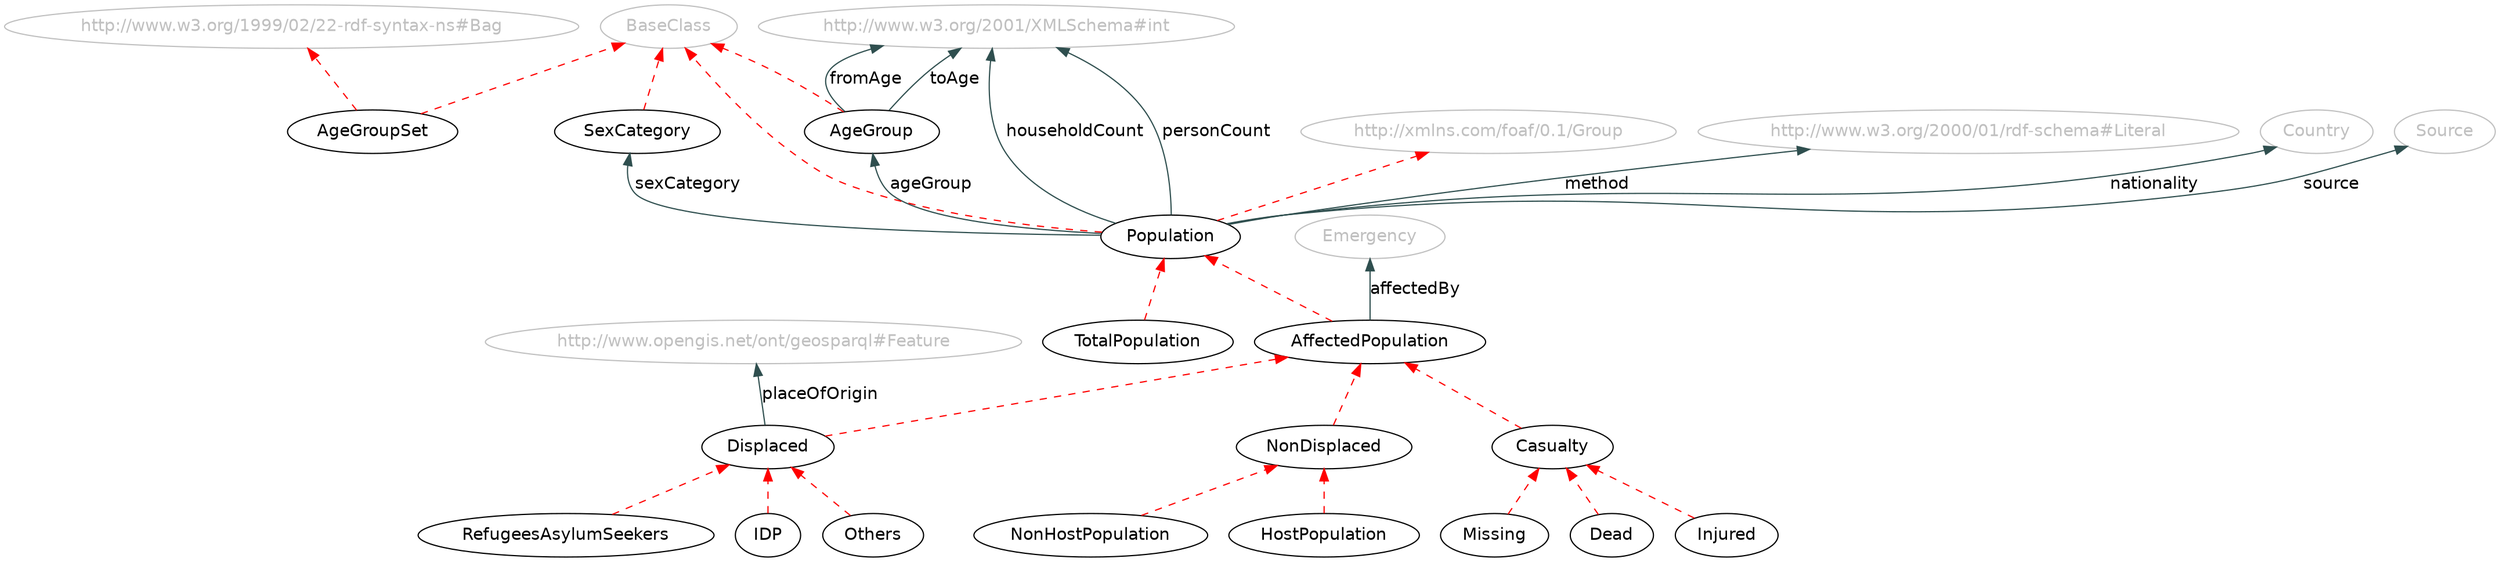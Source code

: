 digraph { 
 rankdir="BT";	
 charset="utf-8";
 overlap=false;
 edge [color=darkslategray];
 edge [fontname=Helvetica];
 node [fontname=Helvetica];

"AffectedPopulation" [ URL = "./#AffectedPopulation"] ;
		"AffectedPopulation" -> "Population" [ color=red style="dashed" ]; 
			"AgeGroup" [ URL = "./#AgeGroup"] ;
		"BaseClass" [ URL = "./#AgeGroup" color="gray" fontcolor="gray"] ;
				"AgeGroup" -> "BaseClass" [ color=red style="dashed" ]; 
			"AgeGroupSet" [ URL = "./#AgeGroupSet"] ;
		"BaseClass" [ URL = "./#AgeGroupSet" color="gray" fontcolor="gray"] ;
				"AgeGroupSet" -> "BaseClass" [ color=red style="dashed" ]; 
			"http://www.w3.org/1999/02/22-rdf-syntax-ns#Bag" [ URL = "./#AgeGroupSet" color="gray" fontcolor="gray"] ;
				"AgeGroupSet" -> "http://www.w3.org/1999/02/22-rdf-syntax-ns#Bag" [ color=red style="dashed" ]; 
			"Casualty" [ URL = "./#Casualty"] ;
		"Casualty" -> "AffectedPopulation" [ color=red style="dashed" ]; 
			"Dead" [ URL = "./#Dead"] ;
		"Dead" -> "Casualty" [ color=red style="dashed" ]; 
			"Displaced" [ URL = "./#Displaced"] ;
		"Displaced" -> "AffectedPopulation" [ color=red style="dashed" ]; 
			"HostPopulation" [ URL = "./#HostPopulation"] ;
		"HostPopulation" -> "NonDisplaced" [ color=red style="dashed" ]; 
			"IDP" [ URL = "./#IDP"] ;
		"IDP" -> "Displaced" [ color=red style="dashed" ]; 
			"Injured" [ URL = "./#Injured"] ;
		"Injured" -> "Casualty" [ color=red style="dashed" ]; 
			"Missing" [ URL = "./#Missing"] ;
		"Missing" -> "Casualty" [ color=red style="dashed" ]; 
			"NonDisplaced" [ URL = "./#NonDisplaced"] ;
		"NonDisplaced" -> "AffectedPopulation" [ color=red style="dashed" ]; 
			"NonHostPopulation" [ URL = "./#NonHostPopulation"] ;
		"NonHostPopulation" -> "NonDisplaced" [ color=red style="dashed" ]; 
			"Others" [ URL = "./#Others"] ;
		"Others" -> "Displaced" [ color=red style="dashed" ]; 
			"Population" [ URL = "./#Population"] ;
		"BaseClass" [ URL = "./#Population" color="gray" fontcolor="gray"] ;
				"Population" -> "BaseClass" [ color=red style="dashed" ]; 
			"http://xmlns.com/foaf/0.1/Group" [ URL = "./#Population" color="gray" fontcolor="gray"] ;
				"Population" -> "http://xmlns.com/foaf/0.1/Group" [ color=red style="dashed" ]; 
			"RefugeesAsylumSeekers" [ URL = "./#RefugeesAsylumSeekers"] ;
		"RefugeesAsylumSeekers" -> "Displaced" [ color=red style="dashed" ]; 
			"SexCategory" [ URL = "./#SexCategory"] ;
		"BaseClass" [ URL = "./#SexCategory" color="gray" fontcolor="gray"] ;
				"SexCategory" -> "BaseClass" [ color=red style="dashed" ]; 
			"TotalPopulation" [ URL = "./#TotalPopulation"] ;
		"TotalPopulation" -> "Population" [ color=red style="dashed" ]; 
			"Emergency" [ URL = "./#Emergency" color="gray" fontcolor="gray"] ;
					"AffectedPopulation" -> "Emergency" [ label="affectedBy" URL = "./#affectedBy"]; 
				"Population" -> "AgeGroup" [ label="ageGroup" URL = "./#ageGroup"]; 
				"http://www.w3.org/2001/XMLSchema#int" [ URL = "./#http://www.w3.org/2001/XMLSchema#int" color="gray" fontcolor="gray"] ;
					"AgeGroup" -> "http://www.w3.org/2001/XMLSchema#int" [ label="fromAge" URL = "./#fromAge"]; 
				"http://www.w3.org/2001/XMLSchema#int" [ URL = "./#http://www.w3.org/2001/XMLSchema#int" color="gray" fontcolor="gray"] ;
					"Population" -> "http://www.w3.org/2001/XMLSchema#int" [ label="householdCount" URL = "./#householdCount"]; 
				"http://www.w3.org/2000/01/rdf-schema#Literal" [ URL = "./#http://www.w3.org/2000/01/rdf-schema#Literal" color="gray" fontcolor="gray"] ;
					"Population" -> "http://www.w3.org/2000/01/rdf-schema#Literal" [ label="method" URL = "./#method"]; 
				"Country" [ URL = "./#Country" color="gray" fontcolor="gray"] ;
					"Population" -> "Country" [ label="nationality" URL = "./#nationality"]; 
				"http://www.w3.org/2001/XMLSchema#int" [ URL = "./#http://www.w3.org/2001/XMLSchema#int" color="gray" fontcolor="gray"] ;
					"Population" -> "http://www.w3.org/2001/XMLSchema#int" [ label="personCount" URL = "./#personCount"]; 
				"http://www.opengis.net/ont/geosparql#Feature" [ URL = "./#http://www.opengis.net/ont/geosparql#Feature" color="gray" fontcolor="gray"] ;
					"Displaced" -> "http://www.opengis.net/ont/geosparql#Feature" [ label="placeOfOrigin" URL = "./#placeOfOrigin"]; 
				"Population" -> "SexCategory" [ label="sexCategory" URL = "./#sexCategory"]; 
				"Source" [ URL = "./#Source" color="gray" fontcolor="gray"] ;
					"Population" -> "Source" [ label="source" URL = "./#source"]; 
				"http://www.w3.org/2001/XMLSchema#int" [ URL = "./#http://www.w3.org/2001/XMLSchema#int" color="gray" fontcolor="gray"] ;
					"AgeGroup" -> "http://www.w3.org/2001/XMLSchema#int" [ label="toAge" URL = "./#toAge"]; 
				}